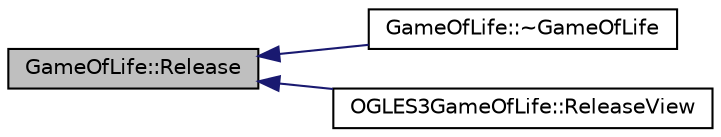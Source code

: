 digraph "GameOfLife::Release"
{
  edge [fontname="Helvetica",fontsize="10",labelfontname="Helvetica",labelfontsize="10"];
  node [fontname="Helvetica",fontsize="10",shape=record];
  rankdir="LR";
  Node1 [label="GameOfLife::Release",height=0.2,width=0.4,color="black", fillcolor="grey75", style="filled", fontcolor="black"];
  Node1 -> Node2 [dir="back",color="midnightblue",fontsize="10",style="solid",fontname="Helvetica"];
  Node2 [label="GameOfLife::~GameOfLife",height=0.2,width=0.4,color="black", fillcolor="white", style="filled",URL="$class_game_of_life.html#ab06a33fee5a200e5ef62e306aaaea9c7"];
  Node1 -> Node3 [dir="back",color="midnightblue",fontsize="10",style="solid",fontname="Helvetica"];
  Node3 [label="OGLES3GameOfLife::ReleaseView",height=0.2,width=0.4,color="black", fillcolor="white", style="filled",URL="$class_o_g_l_e_s3_game_of_life.html#a4cbc03ea0d7f06517c48e2e7a3dbcba4"];
}
